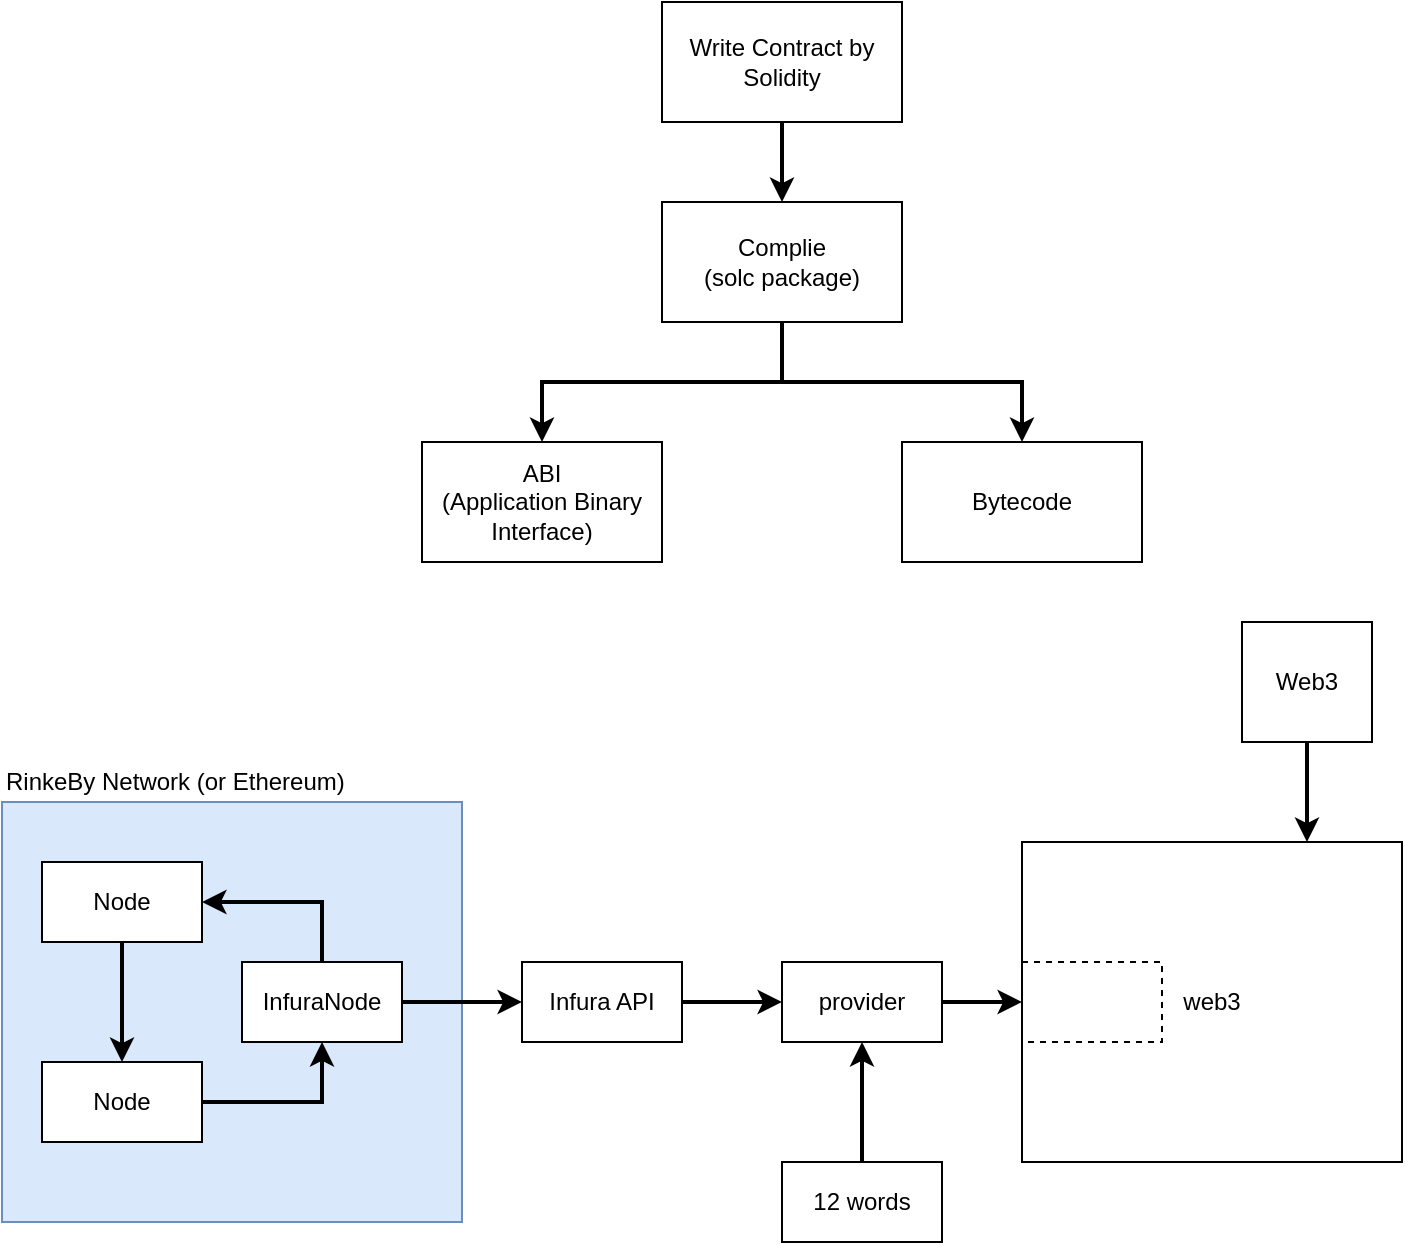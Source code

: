<mxfile version="18.1.3" type="github">
  <diagram id="1TAZJR26wlhVooxjXiCl" name="01 make contract">
    <mxGraphModel dx="1261" dy="828" grid="1" gridSize="10" guides="1" tooltips="1" connect="1" arrows="1" fold="1" page="1" pageScale="1" pageWidth="827" pageHeight="1169" math="0" shadow="0">
      <root>
        <mxCell id="0" />
        <mxCell id="1" parent="0" />
        <mxCell id="q7nCM3h_fM4fGf8NAMuB-3" value="" style="edgeStyle=orthogonalEdgeStyle;rounded=0;orthogonalLoop=1;jettySize=auto;html=1;strokeWidth=2;exitX=0.5;exitY=1;exitDx=0;exitDy=0;entryX=0.5;entryY=0;entryDx=0;entryDy=0;" edge="1" parent="1" source="q7nCM3h_fM4fGf8NAMuB-2" target="q7nCM3h_fM4fGf8NAMuB-5">
          <mxGeometry relative="1" as="geometry" />
        </mxCell>
        <mxCell id="q7nCM3h_fM4fGf8NAMuB-10" style="edgeStyle=orthogonalEdgeStyle;rounded=0;orthogonalLoop=1;jettySize=auto;html=1;exitX=0.5;exitY=1;exitDx=0;exitDy=0;strokeWidth=2;" edge="1" parent="1" source="q7nCM3h_fM4fGf8NAMuB-1" target="q7nCM3h_fM4fGf8NAMuB-2">
          <mxGeometry relative="1" as="geometry" />
        </mxCell>
        <mxCell id="q7nCM3h_fM4fGf8NAMuB-1" value="Write Contract by Solidity" style="rounded=0;whiteSpace=wrap;html=1;" vertex="1" parent="1">
          <mxGeometry x="390" y="100" width="120" height="60" as="geometry" />
        </mxCell>
        <mxCell id="q7nCM3h_fM4fGf8NAMuB-6" style="edgeStyle=orthogonalEdgeStyle;rounded=0;orthogonalLoop=1;jettySize=auto;html=1;strokeWidth=2;exitX=0.5;exitY=1;exitDx=0;exitDy=0;" edge="1" parent="1" source="q7nCM3h_fM4fGf8NAMuB-2" target="q7nCM3h_fM4fGf8NAMuB-4">
          <mxGeometry relative="1" as="geometry">
            <mxPoint x="370" y="310" as="sourcePoint" />
          </mxGeometry>
        </mxCell>
        <mxCell id="q7nCM3h_fM4fGf8NAMuB-2" value="Complie&lt;br&gt;(solc package)" style="rounded=0;whiteSpace=wrap;html=1;" vertex="1" parent="1">
          <mxGeometry x="390" y="200" width="120" height="60" as="geometry" />
        </mxCell>
        <mxCell id="q7nCM3h_fM4fGf8NAMuB-4" value="ABI&lt;br&gt;(Application Binary Interface)" style="rounded=0;whiteSpace=wrap;html=1;" vertex="1" parent="1">
          <mxGeometry x="270" y="320" width="120" height="60" as="geometry" />
        </mxCell>
        <mxCell id="q7nCM3h_fM4fGf8NAMuB-5" value="Bytecode" style="rounded=0;whiteSpace=wrap;html=1;" vertex="1" parent="1">
          <mxGeometry x="510" y="320" width="120" height="60" as="geometry" />
        </mxCell>
        <mxCell id="q7nCM3h_fM4fGf8NAMuB-12" style="edgeStyle=orthogonalEdgeStyle;rounded=0;orthogonalLoop=1;jettySize=auto;html=1;entryX=0.75;entryY=0;entryDx=0;entryDy=0;strokeWidth=2;" edge="1" parent="1" source="q7nCM3h_fM4fGf8NAMuB-9" target="q7nCM3h_fM4fGf8NAMuB-11">
          <mxGeometry relative="1" as="geometry" />
        </mxCell>
        <mxCell id="q7nCM3h_fM4fGf8NAMuB-9" value="Web3" style="rounded=0;whiteSpace=wrap;html=1;" vertex="1" parent="1">
          <mxGeometry x="680" y="410" width="65" height="60" as="geometry" />
        </mxCell>
        <mxCell id="q7nCM3h_fM4fGf8NAMuB-13" value="" style="rounded=0;whiteSpace=wrap;html=1;fillColor=#dae8fc;strokeColor=#6c8ebf;" vertex="1" parent="1">
          <mxGeometry x="60" y="500" width="230" height="210" as="geometry" />
        </mxCell>
        <mxCell id="q7nCM3h_fM4fGf8NAMuB-19" style="edgeStyle=orthogonalEdgeStyle;rounded=0;orthogonalLoop=1;jettySize=auto;html=1;exitX=0.5;exitY=1;exitDx=0;exitDy=0;entryX=0.5;entryY=0;entryDx=0;entryDy=0;strokeWidth=2;" edge="1" parent="1" source="q7nCM3h_fM4fGf8NAMuB-14" target="q7nCM3h_fM4fGf8NAMuB-16">
          <mxGeometry relative="1" as="geometry" />
        </mxCell>
        <mxCell id="q7nCM3h_fM4fGf8NAMuB-14" value="Node" style="rounded=0;whiteSpace=wrap;html=1;strokeWidth=1;" vertex="1" parent="1">
          <mxGeometry x="80" y="530" width="80" height="40" as="geometry" />
        </mxCell>
        <mxCell id="q7nCM3h_fM4fGf8NAMuB-20" style="edgeStyle=orthogonalEdgeStyle;rounded=0;orthogonalLoop=1;jettySize=auto;html=1;exitX=1;exitY=0.5;exitDx=0;exitDy=0;strokeWidth=2;" edge="1" parent="1" source="q7nCM3h_fM4fGf8NAMuB-16" target="q7nCM3h_fM4fGf8NAMuB-17">
          <mxGeometry relative="1" as="geometry" />
        </mxCell>
        <mxCell id="q7nCM3h_fM4fGf8NAMuB-16" value="Node" style="rounded=0;whiteSpace=wrap;html=1;strokeWidth=1;" vertex="1" parent="1">
          <mxGeometry x="80" y="630" width="80" height="40" as="geometry" />
        </mxCell>
        <mxCell id="q7nCM3h_fM4fGf8NAMuB-18" style="edgeStyle=orthogonalEdgeStyle;rounded=0;orthogonalLoop=1;jettySize=auto;html=1;entryX=1;entryY=0.5;entryDx=0;entryDy=0;strokeWidth=2;exitX=0.5;exitY=0;exitDx=0;exitDy=0;" edge="1" parent="1" source="q7nCM3h_fM4fGf8NAMuB-17" target="q7nCM3h_fM4fGf8NAMuB-14">
          <mxGeometry relative="1" as="geometry" />
        </mxCell>
        <mxCell id="q7nCM3h_fM4fGf8NAMuB-25" style="edgeStyle=orthogonalEdgeStyle;rounded=0;orthogonalLoop=1;jettySize=auto;html=1;exitX=1;exitY=0.5;exitDx=0;exitDy=0;entryX=0;entryY=0.5;entryDx=0;entryDy=0;strokeWidth=2;" edge="1" parent="1" source="q7nCM3h_fM4fGf8NAMuB-17" target="q7nCM3h_fM4fGf8NAMuB-24">
          <mxGeometry relative="1" as="geometry" />
        </mxCell>
        <mxCell id="q7nCM3h_fM4fGf8NAMuB-17" value="InfuraNode" style="rounded=0;whiteSpace=wrap;html=1;strokeWidth=1;" vertex="1" parent="1">
          <mxGeometry x="180" y="580" width="80" height="40" as="geometry" />
        </mxCell>
        <mxCell id="q7nCM3h_fM4fGf8NAMuB-21" value="RinkeBy Network (or Ethereum)" style="rounded=0;whiteSpace=wrap;html=1;strokeWidth=1;fillColor=none;strokeColor=none;align=left;" vertex="1" parent="1">
          <mxGeometry x="60" y="480" width="180" height="20" as="geometry" />
        </mxCell>
        <mxCell id="q7nCM3h_fM4fGf8NAMuB-37" style="edgeStyle=orthogonalEdgeStyle;rounded=0;orthogonalLoop=1;jettySize=auto;html=1;exitX=1;exitY=0.5;exitDx=0;exitDy=0;entryX=0;entryY=0.5;entryDx=0;entryDy=0;strokeWidth=2;" edge="1" parent="1" source="q7nCM3h_fM4fGf8NAMuB-24" target="q7nCM3h_fM4fGf8NAMuB-28">
          <mxGeometry relative="1" as="geometry" />
        </mxCell>
        <mxCell id="q7nCM3h_fM4fGf8NAMuB-24" value="Infura API" style="rounded=0;whiteSpace=wrap;html=1;strokeWidth=1;" vertex="1" parent="1">
          <mxGeometry x="320" y="580" width="80" height="40" as="geometry" />
        </mxCell>
        <mxCell id="q7nCM3h_fM4fGf8NAMuB-31" value="" style="group;dashed=1;" vertex="1" connectable="0" parent="1">
          <mxGeometry x="570" y="520" width="190" height="160" as="geometry" />
        </mxCell>
        <mxCell id="q7nCM3h_fM4fGf8NAMuB-11" value="web3" style="rounded=0;whiteSpace=wrap;html=1;align=center;" vertex="1" parent="q7nCM3h_fM4fGf8NAMuB-31">
          <mxGeometry width="190" height="160" as="geometry" />
        </mxCell>
        <mxCell id="q7nCM3h_fM4fGf8NAMuB-26" value="" style="rounded=0;whiteSpace=wrap;html=1;strokeWidth=1;fillColor=none;dashed=1;" vertex="1" parent="q7nCM3h_fM4fGf8NAMuB-31">
          <mxGeometry y="60" width="70" height="40" as="geometry" />
        </mxCell>
        <mxCell id="q7nCM3h_fM4fGf8NAMuB-35" style="edgeStyle=orthogonalEdgeStyle;rounded=0;orthogonalLoop=1;jettySize=auto;html=1;exitX=0.5;exitY=0;exitDx=0;exitDy=0;entryX=0.5;entryY=1;entryDx=0;entryDy=0;strokeWidth=2;" edge="1" parent="1" source="q7nCM3h_fM4fGf8NAMuB-33" target="q7nCM3h_fM4fGf8NAMuB-28">
          <mxGeometry relative="1" as="geometry" />
        </mxCell>
        <mxCell id="q7nCM3h_fM4fGf8NAMuB-33" value="12 words" style="rounded=0;whiteSpace=wrap;html=1;strokeWidth=1;" vertex="1" parent="1">
          <mxGeometry x="450" y="680" width="80" height="40" as="geometry" />
        </mxCell>
        <mxCell id="q7nCM3h_fM4fGf8NAMuB-28" value="provider" style="rounded=0;whiteSpace=wrap;html=1;strokeWidth=1;" vertex="1" parent="1">
          <mxGeometry x="450" y="580" width="80" height="40" as="geometry" />
        </mxCell>
        <mxCell id="q7nCM3h_fM4fGf8NAMuB-32" style="edgeStyle=orthogonalEdgeStyle;rounded=0;orthogonalLoop=1;jettySize=auto;html=1;exitX=1;exitY=0.5;exitDx=0;exitDy=0;entryX=0;entryY=0.5;entryDx=0;entryDy=0;strokeWidth=2;" edge="1" parent="1" source="q7nCM3h_fM4fGf8NAMuB-28" target="q7nCM3h_fM4fGf8NAMuB-26">
          <mxGeometry relative="1" as="geometry" />
        </mxCell>
      </root>
    </mxGraphModel>
  </diagram>
</mxfile>
